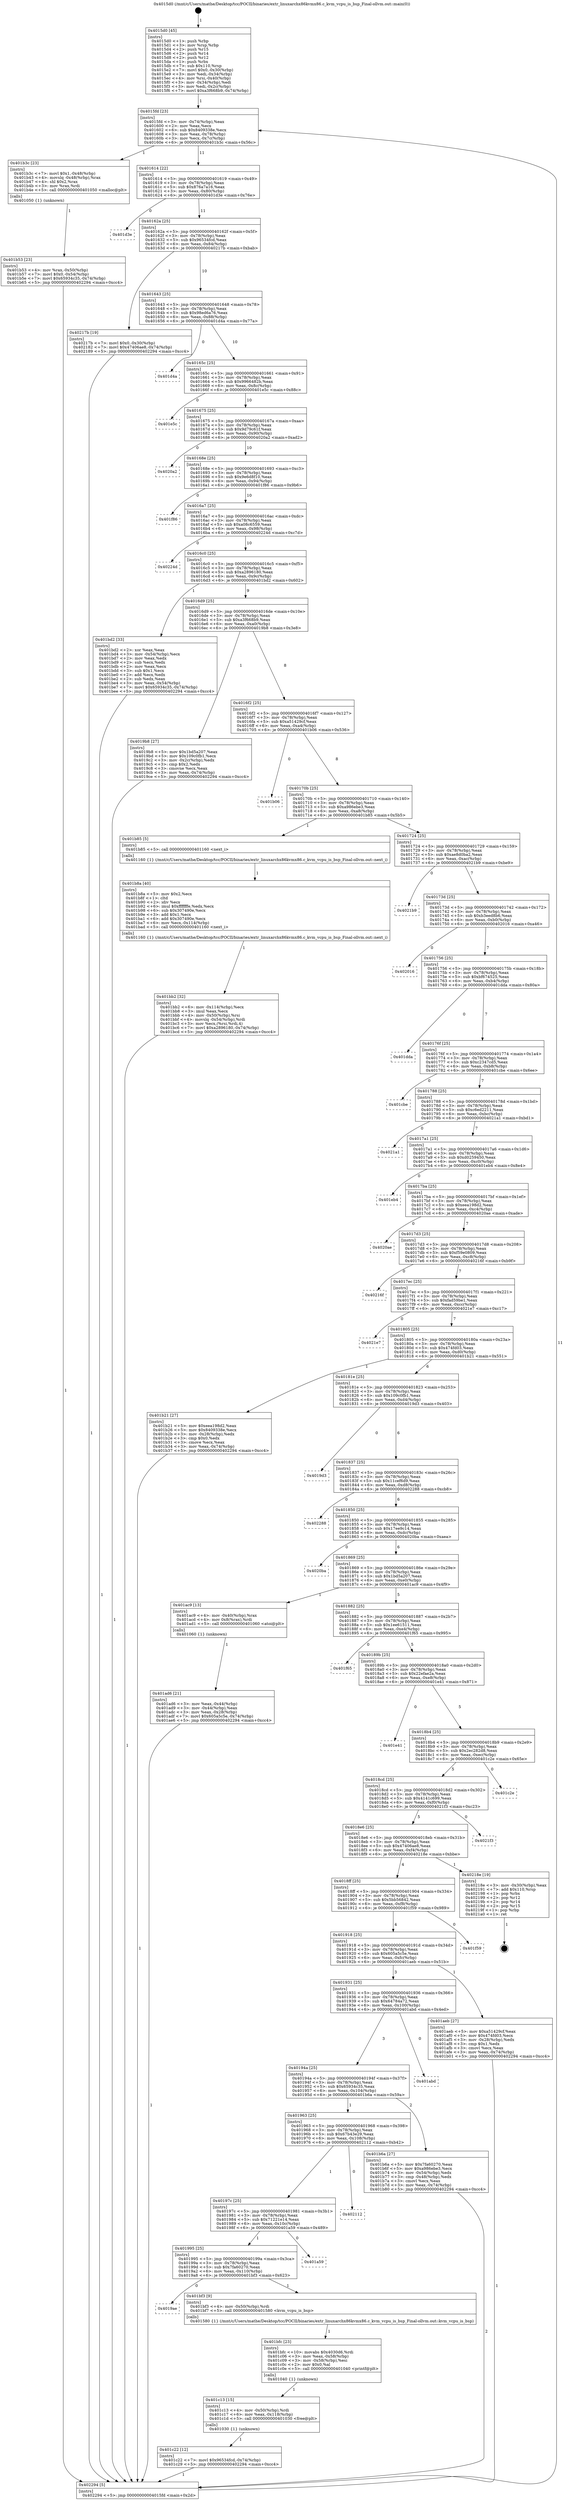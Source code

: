 digraph "0x4015d0" {
  label = "0x4015d0 (/mnt/c/Users/mathe/Desktop/tcc/POCII/binaries/extr_linuxarchx86kvmx86.c_kvm_vcpu_is_bsp_Final-ollvm.out::main(0))"
  labelloc = "t"
  node[shape=record]

  Entry [label="",width=0.3,height=0.3,shape=circle,fillcolor=black,style=filled]
  "0x4015fd" [label="{
     0x4015fd [23]\l
     | [instrs]\l
     &nbsp;&nbsp;0x4015fd \<+3\>: mov -0x74(%rbp),%eax\l
     &nbsp;&nbsp;0x401600 \<+2\>: mov %eax,%ecx\l
     &nbsp;&nbsp;0x401602 \<+6\>: sub $0x8409338e,%ecx\l
     &nbsp;&nbsp;0x401608 \<+3\>: mov %eax,-0x78(%rbp)\l
     &nbsp;&nbsp;0x40160b \<+3\>: mov %ecx,-0x7c(%rbp)\l
     &nbsp;&nbsp;0x40160e \<+6\>: je 0000000000401b3c \<main+0x56c\>\l
  }"]
  "0x401b3c" [label="{
     0x401b3c [23]\l
     | [instrs]\l
     &nbsp;&nbsp;0x401b3c \<+7\>: movl $0x1,-0x48(%rbp)\l
     &nbsp;&nbsp;0x401b43 \<+4\>: movslq -0x48(%rbp),%rax\l
     &nbsp;&nbsp;0x401b47 \<+4\>: shl $0x2,%rax\l
     &nbsp;&nbsp;0x401b4b \<+3\>: mov %rax,%rdi\l
     &nbsp;&nbsp;0x401b4e \<+5\>: call 0000000000401050 \<malloc@plt\>\l
     | [calls]\l
     &nbsp;&nbsp;0x401050 \{1\} (unknown)\l
  }"]
  "0x401614" [label="{
     0x401614 [22]\l
     | [instrs]\l
     &nbsp;&nbsp;0x401614 \<+5\>: jmp 0000000000401619 \<main+0x49\>\l
     &nbsp;&nbsp;0x401619 \<+3\>: mov -0x78(%rbp),%eax\l
     &nbsp;&nbsp;0x40161c \<+5\>: sub $0x876a7a16,%eax\l
     &nbsp;&nbsp;0x401621 \<+3\>: mov %eax,-0x80(%rbp)\l
     &nbsp;&nbsp;0x401624 \<+6\>: je 0000000000401d3e \<main+0x76e\>\l
  }"]
  Exit [label="",width=0.3,height=0.3,shape=circle,fillcolor=black,style=filled,peripheries=2]
  "0x401d3e" [label="{
     0x401d3e\l
  }", style=dashed]
  "0x40162a" [label="{
     0x40162a [25]\l
     | [instrs]\l
     &nbsp;&nbsp;0x40162a \<+5\>: jmp 000000000040162f \<main+0x5f\>\l
     &nbsp;&nbsp;0x40162f \<+3\>: mov -0x78(%rbp),%eax\l
     &nbsp;&nbsp;0x401632 \<+5\>: sub $0x96534fcd,%eax\l
     &nbsp;&nbsp;0x401637 \<+6\>: mov %eax,-0x84(%rbp)\l
     &nbsp;&nbsp;0x40163d \<+6\>: je 000000000040217b \<main+0xbab\>\l
  }"]
  "0x401c22" [label="{
     0x401c22 [12]\l
     | [instrs]\l
     &nbsp;&nbsp;0x401c22 \<+7\>: movl $0x96534fcd,-0x74(%rbp)\l
     &nbsp;&nbsp;0x401c29 \<+5\>: jmp 0000000000402294 \<main+0xcc4\>\l
  }"]
  "0x40217b" [label="{
     0x40217b [19]\l
     | [instrs]\l
     &nbsp;&nbsp;0x40217b \<+7\>: movl $0x0,-0x30(%rbp)\l
     &nbsp;&nbsp;0x402182 \<+7\>: movl $0x47406ae8,-0x74(%rbp)\l
     &nbsp;&nbsp;0x402189 \<+5\>: jmp 0000000000402294 \<main+0xcc4\>\l
  }"]
  "0x401643" [label="{
     0x401643 [25]\l
     | [instrs]\l
     &nbsp;&nbsp;0x401643 \<+5\>: jmp 0000000000401648 \<main+0x78\>\l
     &nbsp;&nbsp;0x401648 \<+3\>: mov -0x78(%rbp),%eax\l
     &nbsp;&nbsp;0x40164b \<+5\>: sub $0x98ed6a76,%eax\l
     &nbsp;&nbsp;0x401650 \<+6\>: mov %eax,-0x88(%rbp)\l
     &nbsp;&nbsp;0x401656 \<+6\>: je 0000000000401d4a \<main+0x77a\>\l
  }"]
  "0x401c13" [label="{
     0x401c13 [15]\l
     | [instrs]\l
     &nbsp;&nbsp;0x401c13 \<+4\>: mov -0x50(%rbp),%rdi\l
     &nbsp;&nbsp;0x401c17 \<+6\>: mov %eax,-0x118(%rbp)\l
     &nbsp;&nbsp;0x401c1d \<+5\>: call 0000000000401030 \<free@plt\>\l
     | [calls]\l
     &nbsp;&nbsp;0x401030 \{1\} (unknown)\l
  }"]
  "0x401d4a" [label="{
     0x401d4a\l
  }", style=dashed]
  "0x40165c" [label="{
     0x40165c [25]\l
     | [instrs]\l
     &nbsp;&nbsp;0x40165c \<+5\>: jmp 0000000000401661 \<main+0x91\>\l
     &nbsp;&nbsp;0x401661 \<+3\>: mov -0x78(%rbp),%eax\l
     &nbsp;&nbsp;0x401664 \<+5\>: sub $0x9966482b,%eax\l
     &nbsp;&nbsp;0x401669 \<+6\>: mov %eax,-0x8c(%rbp)\l
     &nbsp;&nbsp;0x40166f \<+6\>: je 0000000000401e5c \<main+0x88c\>\l
  }"]
  "0x401bfc" [label="{
     0x401bfc [23]\l
     | [instrs]\l
     &nbsp;&nbsp;0x401bfc \<+10\>: movabs $0x4030d6,%rdi\l
     &nbsp;&nbsp;0x401c06 \<+3\>: mov %eax,-0x58(%rbp)\l
     &nbsp;&nbsp;0x401c09 \<+3\>: mov -0x58(%rbp),%esi\l
     &nbsp;&nbsp;0x401c0c \<+2\>: mov $0x0,%al\l
     &nbsp;&nbsp;0x401c0e \<+5\>: call 0000000000401040 \<printf@plt\>\l
     | [calls]\l
     &nbsp;&nbsp;0x401040 \{1\} (unknown)\l
  }"]
  "0x401e5c" [label="{
     0x401e5c\l
  }", style=dashed]
  "0x401675" [label="{
     0x401675 [25]\l
     | [instrs]\l
     &nbsp;&nbsp;0x401675 \<+5\>: jmp 000000000040167a \<main+0xaa\>\l
     &nbsp;&nbsp;0x40167a \<+3\>: mov -0x78(%rbp),%eax\l
     &nbsp;&nbsp;0x40167d \<+5\>: sub $0x9d79c61f,%eax\l
     &nbsp;&nbsp;0x401682 \<+6\>: mov %eax,-0x90(%rbp)\l
     &nbsp;&nbsp;0x401688 \<+6\>: je 00000000004020a2 \<main+0xad2\>\l
  }"]
  "0x4019ae" [label="{
     0x4019ae\l
  }", style=dashed]
  "0x4020a2" [label="{
     0x4020a2\l
  }", style=dashed]
  "0x40168e" [label="{
     0x40168e [25]\l
     | [instrs]\l
     &nbsp;&nbsp;0x40168e \<+5\>: jmp 0000000000401693 \<main+0xc3\>\l
     &nbsp;&nbsp;0x401693 \<+3\>: mov -0x78(%rbp),%eax\l
     &nbsp;&nbsp;0x401696 \<+5\>: sub $0x9e6d8f10,%eax\l
     &nbsp;&nbsp;0x40169b \<+6\>: mov %eax,-0x94(%rbp)\l
     &nbsp;&nbsp;0x4016a1 \<+6\>: je 0000000000401f86 \<main+0x9b6\>\l
  }"]
  "0x401bf3" [label="{
     0x401bf3 [9]\l
     | [instrs]\l
     &nbsp;&nbsp;0x401bf3 \<+4\>: mov -0x50(%rbp),%rdi\l
     &nbsp;&nbsp;0x401bf7 \<+5\>: call 0000000000401580 \<kvm_vcpu_is_bsp\>\l
     | [calls]\l
     &nbsp;&nbsp;0x401580 \{1\} (/mnt/c/Users/mathe/Desktop/tcc/POCII/binaries/extr_linuxarchx86kvmx86.c_kvm_vcpu_is_bsp_Final-ollvm.out::kvm_vcpu_is_bsp)\l
  }"]
  "0x401f86" [label="{
     0x401f86\l
  }", style=dashed]
  "0x4016a7" [label="{
     0x4016a7 [25]\l
     | [instrs]\l
     &nbsp;&nbsp;0x4016a7 \<+5\>: jmp 00000000004016ac \<main+0xdc\>\l
     &nbsp;&nbsp;0x4016ac \<+3\>: mov -0x78(%rbp),%eax\l
     &nbsp;&nbsp;0x4016af \<+5\>: sub $0xa08c6559,%eax\l
     &nbsp;&nbsp;0x4016b4 \<+6\>: mov %eax,-0x98(%rbp)\l
     &nbsp;&nbsp;0x4016ba \<+6\>: je 000000000040224d \<main+0xc7d\>\l
  }"]
  "0x401995" [label="{
     0x401995 [25]\l
     | [instrs]\l
     &nbsp;&nbsp;0x401995 \<+5\>: jmp 000000000040199a \<main+0x3ca\>\l
     &nbsp;&nbsp;0x40199a \<+3\>: mov -0x78(%rbp),%eax\l
     &nbsp;&nbsp;0x40199d \<+5\>: sub $0x7fa60270,%eax\l
     &nbsp;&nbsp;0x4019a2 \<+6\>: mov %eax,-0x110(%rbp)\l
     &nbsp;&nbsp;0x4019a8 \<+6\>: je 0000000000401bf3 \<main+0x623\>\l
  }"]
  "0x40224d" [label="{
     0x40224d\l
  }", style=dashed]
  "0x4016c0" [label="{
     0x4016c0 [25]\l
     | [instrs]\l
     &nbsp;&nbsp;0x4016c0 \<+5\>: jmp 00000000004016c5 \<main+0xf5\>\l
     &nbsp;&nbsp;0x4016c5 \<+3\>: mov -0x78(%rbp),%eax\l
     &nbsp;&nbsp;0x4016c8 \<+5\>: sub $0xa2896180,%eax\l
     &nbsp;&nbsp;0x4016cd \<+6\>: mov %eax,-0x9c(%rbp)\l
     &nbsp;&nbsp;0x4016d3 \<+6\>: je 0000000000401bd2 \<main+0x602\>\l
  }"]
  "0x401a59" [label="{
     0x401a59\l
  }", style=dashed]
  "0x401bd2" [label="{
     0x401bd2 [33]\l
     | [instrs]\l
     &nbsp;&nbsp;0x401bd2 \<+2\>: xor %eax,%eax\l
     &nbsp;&nbsp;0x401bd4 \<+3\>: mov -0x54(%rbp),%ecx\l
     &nbsp;&nbsp;0x401bd7 \<+2\>: mov %eax,%edx\l
     &nbsp;&nbsp;0x401bd9 \<+2\>: sub %ecx,%edx\l
     &nbsp;&nbsp;0x401bdb \<+2\>: mov %eax,%ecx\l
     &nbsp;&nbsp;0x401bdd \<+3\>: sub $0x1,%ecx\l
     &nbsp;&nbsp;0x401be0 \<+2\>: add %ecx,%edx\l
     &nbsp;&nbsp;0x401be2 \<+2\>: sub %edx,%eax\l
     &nbsp;&nbsp;0x401be4 \<+3\>: mov %eax,-0x54(%rbp)\l
     &nbsp;&nbsp;0x401be7 \<+7\>: movl $0x65934c35,-0x74(%rbp)\l
     &nbsp;&nbsp;0x401bee \<+5\>: jmp 0000000000402294 \<main+0xcc4\>\l
  }"]
  "0x4016d9" [label="{
     0x4016d9 [25]\l
     | [instrs]\l
     &nbsp;&nbsp;0x4016d9 \<+5\>: jmp 00000000004016de \<main+0x10e\>\l
     &nbsp;&nbsp;0x4016de \<+3\>: mov -0x78(%rbp),%eax\l
     &nbsp;&nbsp;0x4016e1 \<+5\>: sub $0xa3f668b9,%eax\l
     &nbsp;&nbsp;0x4016e6 \<+6\>: mov %eax,-0xa0(%rbp)\l
     &nbsp;&nbsp;0x4016ec \<+6\>: je 00000000004019b8 \<main+0x3e8\>\l
  }"]
  "0x40197c" [label="{
     0x40197c [25]\l
     | [instrs]\l
     &nbsp;&nbsp;0x40197c \<+5\>: jmp 0000000000401981 \<main+0x3b1\>\l
     &nbsp;&nbsp;0x401981 \<+3\>: mov -0x78(%rbp),%eax\l
     &nbsp;&nbsp;0x401984 \<+5\>: sub $0x71221e14,%eax\l
     &nbsp;&nbsp;0x401989 \<+6\>: mov %eax,-0x10c(%rbp)\l
     &nbsp;&nbsp;0x40198f \<+6\>: je 0000000000401a59 \<main+0x489\>\l
  }"]
  "0x4019b8" [label="{
     0x4019b8 [27]\l
     | [instrs]\l
     &nbsp;&nbsp;0x4019b8 \<+5\>: mov $0x1bd5a207,%eax\l
     &nbsp;&nbsp;0x4019bd \<+5\>: mov $0x109c0fb1,%ecx\l
     &nbsp;&nbsp;0x4019c2 \<+3\>: mov -0x2c(%rbp),%edx\l
     &nbsp;&nbsp;0x4019c5 \<+3\>: cmp $0x2,%edx\l
     &nbsp;&nbsp;0x4019c8 \<+3\>: cmovne %ecx,%eax\l
     &nbsp;&nbsp;0x4019cb \<+3\>: mov %eax,-0x74(%rbp)\l
     &nbsp;&nbsp;0x4019ce \<+5\>: jmp 0000000000402294 \<main+0xcc4\>\l
  }"]
  "0x4016f2" [label="{
     0x4016f2 [25]\l
     | [instrs]\l
     &nbsp;&nbsp;0x4016f2 \<+5\>: jmp 00000000004016f7 \<main+0x127\>\l
     &nbsp;&nbsp;0x4016f7 \<+3\>: mov -0x78(%rbp),%eax\l
     &nbsp;&nbsp;0x4016fa \<+5\>: sub $0xa51429cf,%eax\l
     &nbsp;&nbsp;0x4016ff \<+6\>: mov %eax,-0xa4(%rbp)\l
     &nbsp;&nbsp;0x401705 \<+6\>: je 0000000000401b06 \<main+0x536\>\l
  }"]
  "0x402294" [label="{
     0x402294 [5]\l
     | [instrs]\l
     &nbsp;&nbsp;0x402294 \<+5\>: jmp 00000000004015fd \<main+0x2d\>\l
  }"]
  "0x4015d0" [label="{
     0x4015d0 [45]\l
     | [instrs]\l
     &nbsp;&nbsp;0x4015d0 \<+1\>: push %rbp\l
     &nbsp;&nbsp;0x4015d1 \<+3\>: mov %rsp,%rbp\l
     &nbsp;&nbsp;0x4015d4 \<+2\>: push %r15\l
     &nbsp;&nbsp;0x4015d6 \<+2\>: push %r14\l
     &nbsp;&nbsp;0x4015d8 \<+2\>: push %r12\l
     &nbsp;&nbsp;0x4015da \<+1\>: push %rbx\l
     &nbsp;&nbsp;0x4015db \<+7\>: sub $0x110,%rsp\l
     &nbsp;&nbsp;0x4015e2 \<+7\>: movl $0x0,-0x30(%rbp)\l
     &nbsp;&nbsp;0x4015e9 \<+3\>: mov %edi,-0x34(%rbp)\l
     &nbsp;&nbsp;0x4015ec \<+4\>: mov %rsi,-0x40(%rbp)\l
     &nbsp;&nbsp;0x4015f0 \<+3\>: mov -0x34(%rbp),%edi\l
     &nbsp;&nbsp;0x4015f3 \<+3\>: mov %edi,-0x2c(%rbp)\l
     &nbsp;&nbsp;0x4015f6 \<+7\>: movl $0xa3f668b9,-0x74(%rbp)\l
  }"]
  "0x402112" [label="{
     0x402112\l
  }", style=dashed]
  "0x401b06" [label="{
     0x401b06\l
  }", style=dashed]
  "0x40170b" [label="{
     0x40170b [25]\l
     | [instrs]\l
     &nbsp;&nbsp;0x40170b \<+5\>: jmp 0000000000401710 \<main+0x140\>\l
     &nbsp;&nbsp;0x401710 \<+3\>: mov -0x78(%rbp),%eax\l
     &nbsp;&nbsp;0x401713 \<+5\>: sub $0xa986ebe3,%eax\l
     &nbsp;&nbsp;0x401718 \<+6\>: mov %eax,-0xa8(%rbp)\l
     &nbsp;&nbsp;0x40171e \<+6\>: je 0000000000401b85 \<main+0x5b5\>\l
  }"]
  "0x401bb2" [label="{
     0x401bb2 [32]\l
     | [instrs]\l
     &nbsp;&nbsp;0x401bb2 \<+6\>: mov -0x114(%rbp),%ecx\l
     &nbsp;&nbsp;0x401bb8 \<+3\>: imul %eax,%ecx\l
     &nbsp;&nbsp;0x401bbb \<+4\>: mov -0x50(%rbp),%rsi\l
     &nbsp;&nbsp;0x401bbf \<+4\>: movslq -0x54(%rbp),%rdi\l
     &nbsp;&nbsp;0x401bc3 \<+3\>: mov %ecx,(%rsi,%rdi,4)\l
     &nbsp;&nbsp;0x401bc6 \<+7\>: movl $0xa2896180,-0x74(%rbp)\l
     &nbsp;&nbsp;0x401bcd \<+5\>: jmp 0000000000402294 \<main+0xcc4\>\l
  }"]
  "0x401b85" [label="{
     0x401b85 [5]\l
     | [instrs]\l
     &nbsp;&nbsp;0x401b85 \<+5\>: call 0000000000401160 \<next_i\>\l
     | [calls]\l
     &nbsp;&nbsp;0x401160 \{1\} (/mnt/c/Users/mathe/Desktop/tcc/POCII/binaries/extr_linuxarchx86kvmx86.c_kvm_vcpu_is_bsp_Final-ollvm.out::next_i)\l
  }"]
  "0x401724" [label="{
     0x401724 [25]\l
     | [instrs]\l
     &nbsp;&nbsp;0x401724 \<+5\>: jmp 0000000000401729 \<main+0x159\>\l
     &nbsp;&nbsp;0x401729 \<+3\>: mov -0x78(%rbp),%eax\l
     &nbsp;&nbsp;0x40172c \<+5\>: sub $0xae8d0ba2,%eax\l
     &nbsp;&nbsp;0x401731 \<+6\>: mov %eax,-0xac(%rbp)\l
     &nbsp;&nbsp;0x401737 \<+6\>: je 00000000004021b9 \<main+0xbe9\>\l
  }"]
  "0x401b8a" [label="{
     0x401b8a [40]\l
     | [instrs]\l
     &nbsp;&nbsp;0x401b8a \<+5\>: mov $0x2,%ecx\l
     &nbsp;&nbsp;0x401b8f \<+1\>: cltd\l
     &nbsp;&nbsp;0x401b90 \<+2\>: idiv %ecx\l
     &nbsp;&nbsp;0x401b92 \<+6\>: imul $0xfffffffe,%edx,%ecx\l
     &nbsp;&nbsp;0x401b98 \<+6\>: sub $0x307490e,%ecx\l
     &nbsp;&nbsp;0x401b9e \<+3\>: add $0x1,%ecx\l
     &nbsp;&nbsp;0x401ba1 \<+6\>: add $0x307490e,%ecx\l
     &nbsp;&nbsp;0x401ba7 \<+6\>: mov %ecx,-0x114(%rbp)\l
     &nbsp;&nbsp;0x401bad \<+5\>: call 0000000000401160 \<next_i\>\l
     | [calls]\l
     &nbsp;&nbsp;0x401160 \{1\} (/mnt/c/Users/mathe/Desktop/tcc/POCII/binaries/extr_linuxarchx86kvmx86.c_kvm_vcpu_is_bsp_Final-ollvm.out::next_i)\l
  }"]
  "0x4021b9" [label="{
     0x4021b9\l
  }", style=dashed]
  "0x40173d" [label="{
     0x40173d [25]\l
     | [instrs]\l
     &nbsp;&nbsp;0x40173d \<+5\>: jmp 0000000000401742 \<main+0x172\>\l
     &nbsp;&nbsp;0x401742 \<+3\>: mov -0x78(%rbp),%eax\l
     &nbsp;&nbsp;0x401745 \<+5\>: sub $0xb3eed8b6,%eax\l
     &nbsp;&nbsp;0x40174a \<+6\>: mov %eax,-0xb0(%rbp)\l
     &nbsp;&nbsp;0x401750 \<+6\>: je 0000000000402016 \<main+0xa46\>\l
  }"]
  "0x401963" [label="{
     0x401963 [25]\l
     | [instrs]\l
     &nbsp;&nbsp;0x401963 \<+5\>: jmp 0000000000401968 \<main+0x398\>\l
     &nbsp;&nbsp;0x401968 \<+3\>: mov -0x78(%rbp),%eax\l
     &nbsp;&nbsp;0x40196b \<+5\>: sub $0x67b43e29,%eax\l
     &nbsp;&nbsp;0x401970 \<+6\>: mov %eax,-0x108(%rbp)\l
     &nbsp;&nbsp;0x401976 \<+6\>: je 0000000000402112 \<main+0xb42\>\l
  }"]
  "0x402016" [label="{
     0x402016\l
  }", style=dashed]
  "0x401756" [label="{
     0x401756 [25]\l
     | [instrs]\l
     &nbsp;&nbsp;0x401756 \<+5\>: jmp 000000000040175b \<main+0x18b\>\l
     &nbsp;&nbsp;0x40175b \<+3\>: mov -0x78(%rbp),%eax\l
     &nbsp;&nbsp;0x40175e \<+5\>: sub $0xbf674525,%eax\l
     &nbsp;&nbsp;0x401763 \<+6\>: mov %eax,-0xb4(%rbp)\l
     &nbsp;&nbsp;0x401769 \<+6\>: je 0000000000401dda \<main+0x80a\>\l
  }"]
  "0x401b6a" [label="{
     0x401b6a [27]\l
     | [instrs]\l
     &nbsp;&nbsp;0x401b6a \<+5\>: mov $0x7fa60270,%eax\l
     &nbsp;&nbsp;0x401b6f \<+5\>: mov $0xa986ebe3,%ecx\l
     &nbsp;&nbsp;0x401b74 \<+3\>: mov -0x54(%rbp),%edx\l
     &nbsp;&nbsp;0x401b77 \<+3\>: cmp -0x48(%rbp),%edx\l
     &nbsp;&nbsp;0x401b7a \<+3\>: cmovl %ecx,%eax\l
     &nbsp;&nbsp;0x401b7d \<+3\>: mov %eax,-0x74(%rbp)\l
     &nbsp;&nbsp;0x401b80 \<+5\>: jmp 0000000000402294 \<main+0xcc4\>\l
  }"]
  "0x401dda" [label="{
     0x401dda\l
  }", style=dashed]
  "0x40176f" [label="{
     0x40176f [25]\l
     | [instrs]\l
     &nbsp;&nbsp;0x40176f \<+5\>: jmp 0000000000401774 \<main+0x1a4\>\l
     &nbsp;&nbsp;0x401774 \<+3\>: mov -0x78(%rbp),%eax\l
     &nbsp;&nbsp;0x401777 \<+5\>: sub $0xc2347cd5,%eax\l
     &nbsp;&nbsp;0x40177c \<+6\>: mov %eax,-0xb8(%rbp)\l
     &nbsp;&nbsp;0x401782 \<+6\>: je 0000000000401cbe \<main+0x6ee\>\l
  }"]
  "0x40194a" [label="{
     0x40194a [25]\l
     | [instrs]\l
     &nbsp;&nbsp;0x40194a \<+5\>: jmp 000000000040194f \<main+0x37f\>\l
     &nbsp;&nbsp;0x40194f \<+3\>: mov -0x78(%rbp),%eax\l
     &nbsp;&nbsp;0x401952 \<+5\>: sub $0x65934c35,%eax\l
     &nbsp;&nbsp;0x401957 \<+6\>: mov %eax,-0x104(%rbp)\l
     &nbsp;&nbsp;0x40195d \<+6\>: je 0000000000401b6a \<main+0x59a\>\l
  }"]
  "0x401cbe" [label="{
     0x401cbe\l
  }", style=dashed]
  "0x401788" [label="{
     0x401788 [25]\l
     | [instrs]\l
     &nbsp;&nbsp;0x401788 \<+5\>: jmp 000000000040178d \<main+0x1bd\>\l
     &nbsp;&nbsp;0x40178d \<+3\>: mov -0x78(%rbp),%eax\l
     &nbsp;&nbsp;0x401790 \<+5\>: sub $0xc6ed2211,%eax\l
     &nbsp;&nbsp;0x401795 \<+6\>: mov %eax,-0xbc(%rbp)\l
     &nbsp;&nbsp;0x40179b \<+6\>: je 00000000004021a1 \<main+0xbd1\>\l
  }"]
  "0x401abd" [label="{
     0x401abd\l
  }", style=dashed]
  "0x4021a1" [label="{
     0x4021a1\l
  }", style=dashed]
  "0x4017a1" [label="{
     0x4017a1 [25]\l
     | [instrs]\l
     &nbsp;&nbsp;0x4017a1 \<+5\>: jmp 00000000004017a6 \<main+0x1d6\>\l
     &nbsp;&nbsp;0x4017a6 \<+3\>: mov -0x78(%rbp),%eax\l
     &nbsp;&nbsp;0x4017a9 \<+5\>: sub $0xd0259450,%eax\l
     &nbsp;&nbsp;0x4017ae \<+6\>: mov %eax,-0xc0(%rbp)\l
     &nbsp;&nbsp;0x4017b4 \<+6\>: je 0000000000401eb4 \<main+0x8e4\>\l
  }"]
  "0x401b53" [label="{
     0x401b53 [23]\l
     | [instrs]\l
     &nbsp;&nbsp;0x401b53 \<+4\>: mov %rax,-0x50(%rbp)\l
     &nbsp;&nbsp;0x401b57 \<+7\>: movl $0x0,-0x54(%rbp)\l
     &nbsp;&nbsp;0x401b5e \<+7\>: movl $0x65934c35,-0x74(%rbp)\l
     &nbsp;&nbsp;0x401b65 \<+5\>: jmp 0000000000402294 \<main+0xcc4\>\l
  }"]
  "0x401eb4" [label="{
     0x401eb4\l
  }", style=dashed]
  "0x4017ba" [label="{
     0x4017ba [25]\l
     | [instrs]\l
     &nbsp;&nbsp;0x4017ba \<+5\>: jmp 00000000004017bf \<main+0x1ef\>\l
     &nbsp;&nbsp;0x4017bf \<+3\>: mov -0x78(%rbp),%eax\l
     &nbsp;&nbsp;0x4017c2 \<+5\>: sub $0xeea198d2,%eax\l
     &nbsp;&nbsp;0x4017c7 \<+6\>: mov %eax,-0xc4(%rbp)\l
     &nbsp;&nbsp;0x4017cd \<+6\>: je 00000000004020ae \<main+0xade\>\l
  }"]
  "0x401931" [label="{
     0x401931 [25]\l
     | [instrs]\l
     &nbsp;&nbsp;0x401931 \<+5\>: jmp 0000000000401936 \<main+0x366\>\l
     &nbsp;&nbsp;0x401936 \<+3\>: mov -0x78(%rbp),%eax\l
     &nbsp;&nbsp;0x401939 \<+5\>: sub $0x64784a72,%eax\l
     &nbsp;&nbsp;0x40193e \<+6\>: mov %eax,-0x100(%rbp)\l
     &nbsp;&nbsp;0x401944 \<+6\>: je 0000000000401abd \<main+0x4ed\>\l
  }"]
  "0x4020ae" [label="{
     0x4020ae\l
  }", style=dashed]
  "0x4017d3" [label="{
     0x4017d3 [25]\l
     | [instrs]\l
     &nbsp;&nbsp;0x4017d3 \<+5\>: jmp 00000000004017d8 \<main+0x208\>\l
     &nbsp;&nbsp;0x4017d8 \<+3\>: mov -0x78(%rbp),%eax\l
     &nbsp;&nbsp;0x4017db \<+5\>: sub $0xf59e0809,%eax\l
     &nbsp;&nbsp;0x4017e0 \<+6\>: mov %eax,-0xc8(%rbp)\l
     &nbsp;&nbsp;0x4017e6 \<+6\>: je 000000000040216f \<main+0xb9f\>\l
  }"]
  "0x401aeb" [label="{
     0x401aeb [27]\l
     | [instrs]\l
     &nbsp;&nbsp;0x401aeb \<+5\>: mov $0xa51429cf,%eax\l
     &nbsp;&nbsp;0x401af0 \<+5\>: mov $0x474fd03,%ecx\l
     &nbsp;&nbsp;0x401af5 \<+3\>: mov -0x28(%rbp),%edx\l
     &nbsp;&nbsp;0x401af8 \<+3\>: cmp $0x1,%edx\l
     &nbsp;&nbsp;0x401afb \<+3\>: cmovl %ecx,%eax\l
     &nbsp;&nbsp;0x401afe \<+3\>: mov %eax,-0x74(%rbp)\l
     &nbsp;&nbsp;0x401b01 \<+5\>: jmp 0000000000402294 \<main+0xcc4\>\l
  }"]
  "0x40216f" [label="{
     0x40216f\l
  }", style=dashed]
  "0x4017ec" [label="{
     0x4017ec [25]\l
     | [instrs]\l
     &nbsp;&nbsp;0x4017ec \<+5\>: jmp 00000000004017f1 \<main+0x221\>\l
     &nbsp;&nbsp;0x4017f1 \<+3\>: mov -0x78(%rbp),%eax\l
     &nbsp;&nbsp;0x4017f4 \<+5\>: sub $0xfad59be1,%eax\l
     &nbsp;&nbsp;0x4017f9 \<+6\>: mov %eax,-0xcc(%rbp)\l
     &nbsp;&nbsp;0x4017ff \<+6\>: je 00000000004021e7 \<main+0xc17\>\l
  }"]
  "0x401918" [label="{
     0x401918 [25]\l
     | [instrs]\l
     &nbsp;&nbsp;0x401918 \<+5\>: jmp 000000000040191d \<main+0x34d\>\l
     &nbsp;&nbsp;0x40191d \<+3\>: mov -0x78(%rbp),%eax\l
     &nbsp;&nbsp;0x401920 \<+5\>: sub $0x605a5c5e,%eax\l
     &nbsp;&nbsp;0x401925 \<+6\>: mov %eax,-0xfc(%rbp)\l
     &nbsp;&nbsp;0x40192b \<+6\>: je 0000000000401aeb \<main+0x51b\>\l
  }"]
  "0x4021e7" [label="{
     0x4021e7\l
  }", style=dashed]
  "0x401805" [label="{
     0x401805 [25]\l
     | [instrs]\l
     &nbsp;&nbsp;0x401805 \<+5\>: jmp 000000000040180a \<main+0x23a\>\l
     &nbsp;&nbsp;0x40180a \<+3\>: mov -0x78(%rbp),%eax\l
     &nbsp;&nbsp;0x40180d \<+5\>: sub $0x474fd03,%eax\l
     &nbsp;&nbsp;0x401812 \<+6\>: mov %eax,-0xd0(%rbp)\l
     &nbsp;&nbsp;0x401818 \<+6\>: je 0000000000401b21 \<main+0x551\>\l
  }"]
  "0x401f59" [label="{
     0x401f59\l
  }", style=dashed]
  "0x401b21" [label="{
     0x401b21 [27]\l
     | [instrs]\l
     &nbsp;&nbsp;0x401b21 \<+5\>: mov $0xeea198d2,%eax\l
     &nbsp;&nbsp;0x401b26 \<+5\>: mov $0x8409338e,%ecx\l
     &nbsp;&nbsp;0x401b2b \<+3\>: mov -0x28(%rbp),%edx\l
     &nbsp;&nbsp;0x401b2e \<+3\>: cmp $0x0,%edx\l
     &nbsp;&nbsp;0x401b31 \<+3\>: cmove %ecx,%eax\l
     &nbsp;&nbsp;0x401b34 \<+3\>: mov %eax,-0x74(%rbp)\l
     &nbsp;&nbsp;0x401b37 \<+5\>: jmp 0000000000402294 \<main+0xcc4\>\l
  }"]
  "0x40181e" [label="{
     0x40181e [25]\l
     | [instrs]\l
     &nbsp;&nbsp;0x40181e \<+5\>: jmp 0000000000401823 \<main+0x253\>\l
     &nbsp;&nbsp;0x401823 \<+3\>: mov -0x78(%rbp),%eax\l
     &nbsp;&nbsp;0x401826 \<+5\>: sub $0x109c0fb1,%eax\l
     &nbsp;&nbsp;0x40182b \<+6\>: mov %eax,-0xd4(%rbp)\l
     &nbsp;&nbsp;0x401831 \<+6\>: je 00000000004019d3 \<main+0x403\>\l
  }"]
  "0x4018ff" [label="{
     0x4018ff [25]\l
     | [instrs]\l
     &nbsp;&nbsp;0x4018ff \<+5\>: jmp 0000000000401904 \<main+0x334\>\l
     &nbsp;&nbsp;0x401904 \<+3\>: mov -0x78(%rbp),%eax\l
     &nbsp;&nbsp;0x401907 \<+5\>: sub $0x5bb56842,%eax\l
     &nbsp;&nbsp;0x40190c \<+6\>: mov %eax,-0xf8(%rbp)\l
     &nbsp;&nbsp;0x401912 \<+6\>: je 0000000000401f59 \<main+0x989\>\l
  }"]
  "0x4019d3" [label="{
     0x4019d3\l
  }", style=dashed]
  "0x401837" [label="{
     0x401837 [25]\l
     | [instrs]\l
     &nbsp;&nbsp;0x401837 \<+5\>: jmp 000000000040183c \<main+0x26c\>\l
     &nbsp;&nbsp;0x40183c \<+3\>: mov -0x78(%rbp),%eax\l
     &nbsp;&nbsp;0x40183f \<+5\>: sub $0x11cef6d9,%eax\l
     &nbsp;&nbsp;0x401844 \<+6\>: mov %eax,-0xd8(%rbp)\l
     &nbsp;&nbsp;0x40184a \<+6\>: je 0000000000402288 \<main+0xcb8\>\l
  }"]
  "0x40218e" [label="{
     0x40218e [19]\l
     | [instrs]\l
     &nbsp;&nbsp;0x40218e \<+3\>: mov -0x30(%rbp),%eax\l
     &nbsp;&nbsp;0x402191 \<+7\>: add $0x110,%rsp\l
     &nbsp;&nbsp;0x402198 \<+1\>: pop %rbx\l
     &nbsp;&nbsp;0x402199 \<+2\>: pop %r12\l
     &nbsp;&nbsp;0x40219b \<+2\>: pop %r14\l
     &nbsp;&nbsp;0x40219d \<+2\>: pop %r15\l
     &nbsp;&nbsp;0x40219f \<+1\>: pop %rbp\l
     &nbsp;&nbsp;0x4021a0 \<+1\>: ret\l
  }"]
  "0x402288" [label="{
     0x402288\l
  }", style=dashed]
  "0x401850" [label="{
     0x401850 [25]\l
     | [instrs]\l
     &nbsp;&nbsp;0x401850 \<+5\>: jmp 0000000000401855 \<main+0x285\>\l
     &nbsp;&nbsp;0x401855 \<+3\>: mov -0x78(%rbp),%eax\l
     &nbsp;&nbsp;0x401858 \<+5\>: sub $0x17ee9c14,%eax\l
     &nbsp;&nbsp;0x40185d \<+6\>: mov %eax,-0xdc(%rbp)\l
     &nbsp;&nbsp;0x401863 \<+6\>: je 00000000004020ba \<main+0xaea\>\l
  }"]
  "0x4018e6" [label="{
     0x4018e6 [25]\l
     | [instrs]\l
     &nbsp;&nbsp;0x4018e6 \<+5\>: jmp 00000000004018eb \<main+0x31b\>\l
     &nbsp;&nbsp;0x4018eb \<+3\>: mov -0x78(%rbp),%eax\l
     &nbsp;&nbsp;0x4018ee \<+5\>: sub $0x47406ae8,%eax\l
     &nbsp;&nbsp;0x4018f3 \<+6\>: mov %eax,-0xf4(%rbp)\l
     &nbsp;&nbsp;0x4018f9 \<+6\>: je 000000000040218e \<main+0xbbe\>\l
  }"]
  "0x4020ba" [label="{
     0x4020ba\l
  }", style=dashed]
  "0x401869" [label="{
     0x401869 [25]\l
     | [instrs]\l
     &nbsp;&nbsp;0x401869 \<+5\>: jmp 000000000040186e \<main+0x29e\>\l
     &nbsp;&nbsp;0x40186e \<+3\>: mov -0x78(%rbp),%eax\l
     &nbsp;&nbsp;0x401871 \<+5\>: sub $0x1bd5a207,%eax\l
     &nbsp;&nbsp;0x401876 \<+6\>: mov %eax,-0xe0(%rbp)\l
     &nbsp;&nbsp;0x40187c \<+6\>: je 0000000000401ac9 \<main+0x4f9\>\l
  }"]
  "0x4021f3" [label="{
     0x4021f3\l
  }", style=dashed]
  "0x401ac9" [label="{
     0x401ac9 [13]\l
     | [instrs]\l
     &nbsp;&nbsp;0x401ac9 \<+4\>: mov -0x40(%rbp),%rax\l
     &nbsp;&nbsp;0x401acd \<+4\>: mov 0x8(%rax),%rdi\l
     &nbsp;&nbsp;0x401ad1 \<+5\>: call 0000000000401060 \<atoi@plt\>\l
     | [calls]\l
     &nbsp;&nbsp;0x401060 \{1\} (unknown)\l
  }"]
  "0x401882" [label="{
     0x401882 [25]\l
     | [instrs]\l
     &nbsp;&nbsp;0x401882 \<+5\>: jmp 0000000000401887 \<main+0x2b7\>\l
     &nbsp;&nbsp;0x401887 \<+3\>: mov -0x78(%rbp),%eax\l
     &nbsp;&nbsp;0x40188a \<+5\>: sub $0x1ee61511,%eax\l
     &nbsp;&nbsp;0x40188f \<+6\>: mov %eax,-0xe4(%rbp)\l
     &nbsp;&nbsp;0x401895 \<+6\>: je 0000000000401f65 \<main+0x995\>\l
  }"]
  "0x401ad6" [label="{
     0x401ad6 [21]\l
     | [instrs]\l
     &nbsp;&nbsp;0x401ad6 \<+3\>: mov %eax,-0x44(%rbp)\l
     &nbsp;&nbsp;0x401ad9 \<+3\>: mov -0x44(%rbp),%eax\l
     &nbsp;&nbsp;0x401adc \<+3\>: mov %eax,-0x28(%rbp)\l
     &nbsp;&nbsp;0x401adf \<+7\>: movl $0x605a5c5e,-0x74(%rbp)\l
     &nbsp;&nbsp;0x401ae6 \<+5\>: jmp 0000000000402294 \<main+0xcc4\>\l
  }"]
  "0x4018cd" [label="{
     0x4018cd [25]\l
     | [instrs]\l
     &nbsp;&nbsp;0x4018cd \<+5\>: jmp 00000000004018d2 \<main+0x302\>\l
     &nbsp;&nbsp;0x4018d2 \<+3\>: mov -0x78(%rbp),%eax\l
     &nbsp;&nbsp;0x4018d5 \<+5\>: sub $0x4141c699,%eax\l
     &nbsp;&nbsp;0x4018da \<+6\>: mov %eax,-0xf0(%rbp)\l
     &nbsp;&nbsp;0x4018e0 \<+6\>: je 00000000004021f3 \<main+0xc23\>\l
  }"]
  "0x401f65" [label="{
     0x401f65\l
  }", style=dashed]
  "0x40189b" [label="{
     0x40189b [25]\l
     | [instrs]\l
     &nbsp;&nbsp;0x40189b \<+5\>: jmp 00000000004018a0 \<main+0x2d0\>\l
     &nbsp;&nbsp;0x4018a0 \<+3\>: mov -0x78(%rbp),%eax\l
     &nbsp;&nbsp;0x4018a3 \<+5\>: sub $0x22efae2a,%eax\l
     &nbsp;&nbsp;0x4018a8 \<+6\>: mov %eax,-0xe8(%rbp)\l
     &nbsp;&nbsp;0x4018ae \<+6\>: je 0000000000401e41 \<main+0x871\>\l
  }"]
  "0x401c2e" [label="{
     0x401c2e\l
  }", style=dashed]
  "0x401e41" [label="{
     0x401e41\l
  }", style=dashed]
  "0x4018b4" [label="{
     0x4018b4 [25]\l
     | [instrs]\l
     &nbsp;&nbsp;0x4018b4 \<+5\>: jmp 00000000004018b9 \<main+0x2e9\>\l
     &nbsp;&nbsp;0x4018b9 \<+3\>: mov -0x78(%rbp),%eax\l
     &nbsp;&nbsp;0x4018bc \<+5\>: sub $0x2ec282d8,%eax\l
     &nbsp;&nbsp;0x4018c1 \<+6\>: mov %eax,-0xec(%rbp)\l
     &nbsp;&nbsp;0x4018c7 \<+6\>: je 0000000000401c2e \<main+0x65e\>\l
  }"]
  Entry -> "0x4015d0" [label=" 1"]
  "0x4015fd" -> "0x401b3c" [label=" 1"]
  "0x4015fd" -> "0x401614" [label=" 11"]
  "0x40218e" -> Exit [label=" 1"]
  "0x401614" -> "0x401d3e" [label=" 0"]
  "0x401614" -> "0x40162a" [label=" 11"]
  "0x40217b" -> "0x402294" [label=" 1"]
  "0x40162a" -> "0x40217b" [label=" 1"]
  "0x40162a" -> "0x401643" [label=" 10"]
  "0x401c22" -> "0x402294" [label=" 1"]
  "0x401643" -> "0x401d4a" [label=" 0"]
  "0x401643" -> "0x40165c" [label=" 10"]
  "0x401c13" -> "0x401c22" [label=" 1"]
  "0x40165c" -> "0x401e5c" [label=" 0"]
  "0x40165c" -> "0x401675" [label=" 10"]
  "0x401bfc" -> "0x401c13" [label=" 1"]
  "0x401675" -> "0x4020a2" [label=" 0"]
  "0x401675" -> "0x40168e" [label=" 10"]
  "0x401bf3" -> "0x401bfc" [label=" 1"]
  "0x40168e" -> "0x401f86" [label=" 0"]
  "0x40168e" -> "0x4016a7" [label=" 10"]
  "0x401995" -> "0x4019ae" [label=" 0"]
  "0x4016a7" -> "0x40224d" [label=" 0"]
  "0x4016a7" -> "0x4016c0" [label=" 10"]
  "0x401995" -> "0x401bf3" [label=" 1"]
  "0x4016c0" -> "0x401bd2" [label=" 1"]
  "0x4016c0" -> "0x4016d9" [label=" 9"]
  "0x40197c" -> "0x401995" [label=" 1"]
  "0x4016d9" -> "0x4019b8" [label=" 1"]
  "0x4016d9" -> "0x4016f2" [label=" 8"]
  "0x4019b8" -> "0x402294" [label=" 1"]
  "0x4015d0" -> "0x4015fd" [label=" 1"]
  "0x402294" -> "0x4015fd" [label=" 11"]
  "0x40197c" -> "0x401a59" [label=" 0"]
  "0x4016f2" -> "0x401b06" [label=" 0"]
  "0x4016f2" -> "0x40170b" [label=" 8"]
  "0x401963" -> "0x40197c" [label=" 1"]
  "0x40170b" -> "0x401b85" [label=" 1"]
  "0x40170b" -> "0x401724" [label=" 7"]
  "0x401963" -> "0x402112" [label=" 0"]
  "0x401724" -> "0x4021b9" [label=" 0"]
  "0x401724" -> "0x40173d" [label=" 7"]
  "0x401bd2" -> "0x402294" [label=" 1"]
  "0x40173d" -> "0x402016" [label=" 0"]
  "0x40173d" -> "0x401756" [label=" 7"]
  "0x401bb2" -> "0x402294" [label=" 1"]
  "0x401756" -> "0x401dda" [label=" 0"]
  "0x401756" -> "0x40176f" [label=" 7"]
  "0x401b8a" -> "0x401bb2" [label=" 1"]
  "0x40176f" -> "0x401cbe" [label=" 0"]
  "0x40176f" -> "0x401788" [label=" 7"]
  "0x401b6a" -> "0x402294" [label=" 2"]
  "0x401788" -> "0x4021a1" [label=" 0"]
  "0x401788" -> "0x4017a1" [label=" 7"]
  "0x40194a" -> "0x401963" [label=" 1"]
  "0x4017a1" -> "0x401eb4" [label=" 0"]
  "0x4017a1" -> "0x4017ba" [label=" 7"]
  "0x401b85" -> "0x401b8a" [label=" 1"]
  "0x4017ba" -> "0x4020ae" [label=" 0"]
  "0x4017ba" -> "0x4017d3" [label=" 7"]
  "0x401931" -> "0x40194a" [label=" 3"]
  "0x4017d3" -> "0x40216f" [label=" 0"]
  "0x4017d3" -> "0x4017ec" [label=" 7"]
  "0x401931" -> "0x401abd" [label=" 0"]
  "0x4017ec" -> "0x4021e7" [label=" 0"]
  "0x4017ec" -> "0x401805" [label=" 7"]
  "0x401b53" -> "0x402294" [label=" 1"]
  "0x401805" -> "0x401b21" [label=" 1"]
  "0x401805" -> "0x40181e" [label=" 6"]
  "0x401b3c" -> "0x401b53" [label=" 1"]
  "0x40181e" -> "0x4019d3" [label=" 0"]
  "0x40181e" -> "0x401837" [label=" 6"]
  "0x401aeb" -> "0x402294" [label=" 1"]
  "0x401837" -> "0x402288" [label=" 0"]
  "0x401837" -> "0x401850" [label=" 6"]
  "0x401918" -> "0x401931" [label=" 3"]
  "0x401850" -> "0x4020ba" [label=" 0"]
  "0x401850" -> "0x401869" [label=" 6"]
  "0x40194a" -> "0x401b6a" [label=" 2"]
  "0x401869" -> "0x401ac9" [label=" 1"]
  "0x401869" -> "0x401882" [label=" 5"]
  "0x401ac9" -> "0x401ad6" [label=" 1"]
  "0x401ad6" -> "0x402294" [label=" 1"]
  "0x4018ff" -> "0x401918" [label=" 4"]
  "0x401882" -> "0x401f65" [label=" 0"]
  "0x401882" -> "0x40189b" [label=" 5"]
  "0x401b21" -> "0x402294" [label=" 1"]
  "0x40189b" -> "0x401e41" [label=" 0"]
  "0x40189b" -> "0x4018b4" [label=" 5"]
  "0x4018e6" -> "0x4018ff" [label=" 4"]
  "0x4018b4" -> "0x401c2e" [label=" 0"]
  "0x4018b4" -> "0x4018cd" [label=" 5"]
  "0x4018ff" -> "0x401f59" [label=" 0"]
  "0x4018cd" -> "0x4021f3" [label=" 0"]
  "0x4018cd" -> "0x4018e6" [label=" 5"]
  "0x401918" -> "0x401aeb" [label=" 1"]
  "0x4018e6" -> "0x40218e" [label=" 1"]
}
